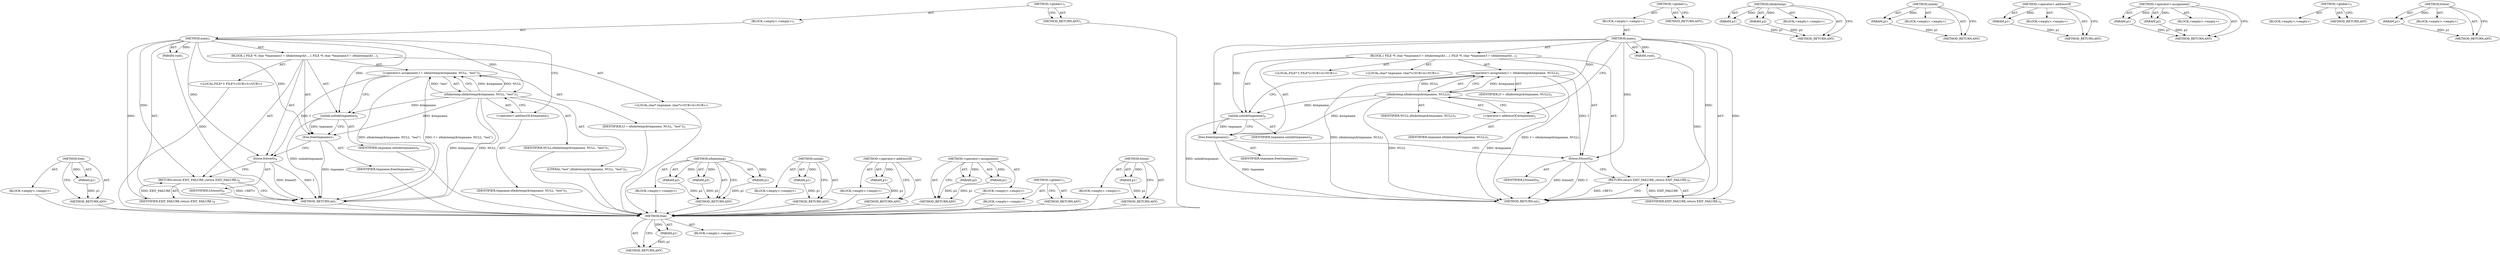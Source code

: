 digraph "fclose" {
vulnerable_66 [label=<(METHOD,free)>];
vulnerable_67 [label=<(PARAM,p1)>];
vulnerable_68 [label=<(BLOCK,&lt;empty&gt;,&lt;empty&gt;)>];
vulnerable_69 [label=<(METHOD_RETURN,ANY)>];
vulnerable_6 [label=<(METHOD,&lt;global&gt;)<SUB>1</SUB>>];
vulnerable_7 [label=<(BLOCK,&lt;empty&gt;,&lt;empty&gt;)<SUB>1</SUB>>];
vulnerable_8 [label=<(METHOD,main)<SUB>1</SUB>>];
vulnerable_9 [label=<(PARAM,void)<SUB>1</SUB>>];
vulnerable_10 [label=<(BLOCK,{
 	FILE *f;
 	char *tmpname;
	f = xfmkstemp(&amp;t...,{
 	FILE *f;
 	char *tmpname;
	f = xfmkstemp(&amp;t...)<SUB>2</SUB>>];
vulnerable_11 [label="<(LOCAL,FILE* f: FILE*)<SUB>3</SUB>>"];
vulnerable_12 [label="<(LOCAL,char* tmpname: char*)<SUB>4</SUB>>"];
vulnerable_13 [label=<(&lt;operator&gt;.assignment,f = xfmkstemp(&amp;tmpname, NULL))<SUB>5</SUB>>];
vulnerable_14 [label=<(IDENTIFIER,f,f = xfmkstemp(&amp;tmpname, NULL))<SUB>5</SUB>>];
vulnerable_15 [label=<(xfmkstemp,xfmkstemp(&amp;tmpname, NULL))<SUB>5</SUB>>];
vulnerable_16 [label=<(&lt;operator&gt;.addressOf,&amp;tmpname)<SUB>5</SUB>>];
vulnerable_17 [label=<(IDENTIFIER,tmpname,xfmkstemp(&amp;tmpname, NULL))<SUB>5</SUB>>];
vulnerable_18 [label=<(IDENTIFIER,NULL,xfmkstemp(&amp;tmpname, NULL))<SUB>5</SUB>>];
vulnerable_19 [label=<(unlink,unlink(tmpname))<SUB>6</SUB>>];
vulnerable_20 [label=<(IDENTIFIER,tmpname,unlink(tmpname))<SUB>6</SUB>>];
vulnerable_21 [label=<(free,free(tmpname))<SUB>7</SUB>>];
vulnerable_22 [label=<(IDENTIFIER,tmpname,free(tmpname))<SUB>7</SUB>>];
vulnerable_23 [label=<(fclose,fclose(f))<SUB>8</SUB>>];
vulnerable_24 [label=<(IDENTIFIER,f,fclose(f))<SUB>8</SUB>>];
vulnerable_25 [label=<(RETURN,return EXIT_FAILURE;,return EXIT_FAILURE;)<SUB>9</SUB>>];
vulnerable_26 [label=<(IDENTIFIER,EXIT_FAILURE,return EXIT_FAILURE;)<SUB>9</SUB>>];
vulnerable_27 [label=<(METHOD_RETURN,int)<SUB>1</SUB>>];
vulnerable_29 [label=<(METHOD_RETURN,ANY)<SUB>1</SUB>>];
vulnerable_53 [label=<(METHOD,xfmkstemp)>];
vulnerable_54 [label=<(PARAM,p1)>];
vulnerable_55 [label=<(PARAM,p2)>];
vulnerable_56 [label=<(BLOCK,&lt;empty&gt;,&lt;empty&gt;)>];
vulnerable_57 [label=<(METHOD_RETURN,ANY)>];
vulnerable_62 [label=<(METHOD,unlink)>];
vulnerable_63 [label=<(PARAM,p1)>];
vulnerable_64 [label=<(BLOCK,&lt;empty&gt;,&lt;empty&gt;)>];
vulnerable_65 [label=<(METHOD_RETURN,ANY)>];
vulnerable_58 [label=<(METHOD,&lt;operator&gt;.addressOf)>];
vulnerable_59 [label=<(PARAM,p1)>];
vulnerable_60 [label=<(BLOCK,&lt;empty&gt;,&lt;empty&gt;)>];
vulnerable_61 [label=<(METHOD_RETURN,ANY)>];
vulnerable_48 [label=<(METHOD,&lt;operator&gt;.assignment)>];
vulnerable_49 [label=<(PARAM,p1)>];
vulnerable_50 [label=<(PARAM,p2)>];
vulnerable_51 [label=<(BLOCK,&lt;empty&gt;,&lt;empty&gt;)>];
vulnerable_52 [label=<(METHOD_RETURN,ANY)>];
vulnerable_42 [label=<(METHOD,&lt;global&gt;)<SUB>1</SUB>>];
vulnerable_43 [label=<(BLOCK,&lt;empty&gt;,&lt;empty&gt;)>];
vulnerable_44 [label=<(METHOD_RETURN,ANY)>];
vulnerable_70 [label=<(METHOD,fclose)>];
vulnerable_71 [label=<(PARAM,p1)>];
vulnerable_72 [label=<(BLOCK,&lt;empty&gt;,&lt;empty&gt;)>];
vulnerable_73 [label=<(METHOD_RETURN,ANY)>];
fixed_70 [label=<(METHOD,free)>];
fixed_71 [label=<(PARAM,p1)>];
fixed_72 [label=<(BLOCK,&lt;empty&gt;,&lt;empty&gt;)>];
fixed_73 [label=<(METHOD_RETURN,ANY)>];
fixed_6 [label=<(METHOD,&lt;global&gt;)<SUB>1</SUB>>];
fixed_7 [label=<(BLOCK,&lt;empty&gt;,&lt;empty&gt;)<SUB>1</SUB>>];
fixed_8 [label=<(METHOD,main)<SUB>1</SUB>>];
fixed_9 [label=<(PARAM,void)<SUB>1</SUB>>];
fixed_10 [label=<(BLOCK,{
 	FILE *f;
 	char *tmpname;
	f = xfmkstemp(&amp;t...,{
 	FILE *f;
 	char *tmpname;
	f = xfmkstemp(&amp;t...)<SUB>2</SUB>>];
fixed_11 [label="<(LOCAL,FILE* f: FILE*)<SUB>3</SUB>>"];
fixed_12 [label="<(LOCAL,char* tmpname: char*)<SUB>4</SUB>>"];
fixed_13 [label=<(&lt;operator&gt;.assignment,f = xfmkstemp(&amp;tmpname, NULL, &quot;test&quot;))<SUB>5</SUB>>];
fixed_14 [label=<(IDENTIFIER,f,f = xfmkstemp(&amp;tmpname, NULL, &quot;test&quot;))<SUB>5</SUB>>];
fixed_15 [label=<(xfmkstemp,xfmkstemp(&amp;tmpname, NULL, &quot;test&quot;))<SUB>5</SUB>>];
fixed_16 [label=<(&lt;operator&gt;.addressOf,&amp;tmpname)<SUB>5</SUB>>];
fixed_17 [label=<(IDENTIFIER,tmpname,xfmkstemp(&amp;tmpname, NULL, &quot;test&quot;))<SUB>5</SUB>>];
fixed_18 [label=<(IDENTIFIER,NULL,xfmkstemp(&amp;tmpname, NULL, &quot;test&quot;))<SUB>5</SUB>>];
fixed_19 [label=<(LITERAL,&quot;test&quot;,xfmkstemp(&amp;tmpname, NULL, &quot;test&quot;))<SUB>5</SUB>>];
fixed_20 [label=<(unlink,unlink(tmpname))<SUB>6</SUB>>];
fixed_21 [label=<(IDENTIFIER,tmpname,unlink(tmpname))<SUB>6</SUB>>];
fixed_22 [label=<(free,free(tmpname))<SUB>7</SUB>>];
fixed_23 [label=<(IDENTIFIER,tmpname,free(tmpname))<SUB>7</SUB>>];
fixed_24 [label=<(fclose,fclose(f))<SUB>8</SUB>>];
fixed_25 [label=<(IDENTIFIER,f,fclose(f))<SUB>8</SUB>>];
fixed_26 [label=<(RETURN,return EXIT_FAILURE;,return EXIT_FAILURE;)<SUB>9</SUB>>];
fixed_27 [label=<(IDENTIFIER,EXIT_FAILURE,return EXIT_FAILURE;)<SUB>9</SUB>>];
fixed_28 [label=<(METHOD_RETURN,int)<SUB>1</SUB>>];
fixed_30 [label=<(METHOD_RETURN,ANY)<SUB>1</SUB>>];
fixed_56 [label=<(METHOD,xfmkstemp)>];
fixed_57 [label=<(PARAM,p1)>];
fixed_58 [label=<(PARAM,p2)>];
fixed_59 [label=<(PARAM,p3)>];
fixed_60 [label=<(BLOCK,&lt;empty&gt;,&lt;empty&gt;)>];
fixed_61 [label=<(METHOD_RETURN,ANY)>];
fixed_66 [label=<(METHOD,unlink)>];
fixed_67 [label=<(PARAM,p1)>];
fixed_68 [label=<(BLOCK,&lt;empty&gt;,&lt;empty&gt;)>];
fixed_69 [label=<(METHOD_RETURN,ANY)>];
fixed_62 [label=<(METHOD,&lt;operator&gt;.addressOf)>];
fixed_63 [label=<(PARAM,p1)>];
fixed_64 [label=<(BLOCK,&lt;empty&gt;,&lt;empty&gt;)>];
fixed_65 [label=<(METHOD_RETURN,ANY)>];
fixed_51 [label=<(METHOD,&lt;operator&gt;.assignment)>];
fixed_52 [label=<(PARAM,p1)>];
fixed_53 [label=<(PARAM,p2)>];
fixed_54 [label=<(BLOCK,&lt;empty&gt;,&lt;empty&gt;)>];
fixed_55 [label=<(METHOD_RETURN,ANY)>];
fixed_45 [label=<(METHOD,&lt;global&gt;)<SUB>1</SUB>>];
fixed_46 [label=<(BLOCK,&lt;empty&gt;,&lt;empty&gt;)>];
fixed_47 [label=<(METHOD_RETURN,ANY)>];
fixed_74 [label=<(METHOD,fclose)>];
fixed_75 [label=<(PARAM,p1)>];
fixed_76 [label=<(BLOCK,&lt;empty&gt;,&lt;empty&gt;)>];
fixed_77 [label=<(METHOD_RETURN,ANY)>];
vulnerable_66 -> vulnerable_67  [key=0, label="AST: "];
vulnerable_66 -> vulnerable_67  [key=1, label="DDG: "];
vulnerable_66 -> vulnerable_68  [key=0, label="AST: "];
vulnerable_66 -> vulnerable_69  [key=0, label="AST: "];
vulnerable_66 -> vulnerable_69  [key=1, label="CFG: "];
vulnerable_67 -> vulnerable_69  [key=0, label="DDG: p1"];
vulnerable_6 -> vulnerable_7  [key=0, label="AST: "];
vulnerable_6 -> vulnerable_29  [key=0, label="AST: "];
vulnerable_6 -> vulnerable_29  [key=1, label="CFG: "];
vulnerable_7 -> vulnerable_8  [key=0, label="AST: "];
vulnerable_8 -> vulnerable_9  [key=0, label="AST: "];
vulnerable_8 -> vulnerable_9  [key=1, label="DDG: "];
vulnerable_8 -> vulnerable_10  [key=0, label="AST: "];
vulnerable_8 -> vulnerable_27  [key=0, label="AST: "];
vulnerable_8 -> vulnerable_16  [key=0, label="CFG: "];
vulnerable_8 -> vulnerable_25  [key=0, label="DDG: "];
vulnerable_8 -> vulnerable_19  [key=0, label="DDG: "];
vulnerable_8 -> vulnerable_21  [key=0, label="DDG: "];
vulnerable_8 -> vulnerable_23  [key=0, label="DDG: "];
vulnerable_8 -> vulnerable_26  [key=0, label="DDG: "];
vulnerable_8 -> vulnerable_15  [key=0, label="DDG: "];
vulnerable_9 -> vulnerable_27  [key=0, label="DDG: "];
vulnerable_10 -> vulnerable_11  [key=0, label="AST: "];
vulnerable_10 -> vulnerable_12  [key=0, label="AST: "];
vulnerable_10 -> vulnerable_13  [key=0, label="AST: "];
vulnerable_10 -> vulnerable_19  [key=0, label="AST: "];
vulnerable_10 -> vulnerable_21  [key=0, label="AST: "];
vulnerable_10 -> vulnerable_23  [key=0, label="AST: "];
vulnerable_10 -> vulnerable_25  [key=0, label="AST: "];
vulnerable_13 -> vulnerable_14  [key=0, label="AST: "];
vulnerable_13 -> vulnerable_15  [key=0, label="AST: "];
vulnerable_13 -> vulnerable_19  [key=0, label="CFG: "];
vulnerable_13 -> vulnerable_27  [key=0, label="DDG: xfmkstemp(&amp;tmpname, NULL)"];
vulnerable_13 -> vulnerable_27  [key=1, label="DDG: f = xfmkstemp(&amp;tmpname, NULL)"];
vulnerable_13 -> vulnerable_23  [key=0, label="DDG: f"];
vulnerable_15 -> vulnerable_16  [key=0, label="AST: "];
vulnerable_15 -> vulnerable_18  [key=0, label="AST: "];
vulnerable_15 -> vulnerable_13  [key=0, label="CFG: "];
vulnerable_15 -> vulnerable_13  [key=1, label="DDG: &amp;tmpname"];
vulnerable_15 -> vulnerable_13  [key=2, label="DDG: NULL"];
vulnerable_15 -> vulnerable_27  [key=0, label="DDG: &amp;tmpname"];
vulnerable_15 -> vulnerable_27  [key=1, label="DDG: NULL"];
vulnerable_15 -> vulnerable_19  [key=0, label="DDG: &amp;tmpname"];
vulnerable_15 -> vulnerable_21  [key=0, label="DDG: &amp;tmpname"];
vulnerable_16 -> vulnerable_17  [key=0, label="AST: "];
vulnerable_16 -> vulnerable_15  [key=0, label="CFG: "];
vulnerable_19 -> vulnerable_20  [key=0, label="AST: "];
vulnerable_19 -> vulnerable_21  [key=0, label="CFG: "];
vulnerable_19 -> vulnerable_21  [key=1, label="DDG: tmpname"];
vulnerable_19 -> vulnerable_27  [key=0, label="DDG: unlink(tmpname)"];
vulnerable_21 -> vulnerable_22  [key=0, label="AST: "];
vulnerable_21 -> vulnerable_23  [key=0, label="CFG: "];
vulnerable_21 -> vulnerable_27  [key=0, label="DDG: tmpname"];
vulnerable_23 -> vulnerable_24  [key=0, label="AST: "];
vulnerable_23 -> vulnerable_25  [key=0, label="CFG: "];
vulnerable_23 -> vulnerable_27  [key=0, label="DDG: f"];
vulnerable_23 -> vulnerable_27  [key=1, label="DDG: fclose(f)"];
vulnerable_25 -> vulnerable_26  [key=0, label="AST: "];
vulnerable_25 -> vulnerable_27  [key=0, label="CFG: "];
vulnerable_25 -> vulnerable_27  [key=1, label="DDG: &lt;RET&gt;"];
vulnerable_26 -> vulnerable_25  [key=0, label="DDG: EXIT_FAILURE"];
vulnerable_53 -> vulnerable_54  [key=0, label="AST: "];
vulnerable_53 -> vulnerable_54  [key=1, label="DDG: "];
vulnerable_53 -> vulnerable_56  [key=0, label="AST: "];
vulnerable_53 -> vulnerable_55  [key=0, label="AST: "];
vulnerable_53 -> vulnerable_55  [key=1, label="DDG: "];
vulnerable_53 -> vulnerable_57  [key=0, label="AST: "];
vulnerable_53 -> vulnerable_57  [key=1, label="CFG: "];
vulnerable_54 -> vulnerable_57  [key=0, label="DDG: p1"];
vulnerable_55 -> vulnerable_57  [key=0, label="DDG: p2"];
vulnerable_62 -> vulnerable_63  [key=0, label="AST: "];
vulnerable_62 -> vulnerable_63  [key=1, label="DDG: "];
vulnerable_62 -> vulnerable_64  [key=0, label="AST: "];
vulnerable_62 -> vulnerable_65  [key=0, label="AST: "];
vulnerable_62 -> vulnerable_65  [key=1, label="CFG: "];
vulnerable_63 -> vulnerable_65  [key=0, label="DDG: p1"];
vulnerable_58 -> vulnerable_59  [key=0, label="AST: "];
vulnerable_58 -> vulnerable_59  [key=1, label="DDG: "];
vulnerable_58 -> vulnerable_60  [key=0, label="AST: "];
vulnerable_58 -> vulnerable_61  [key=0, label="AST: "];
vulnerable_58 -> vulnerable_61  [key=1, label="CFG: "];
vulnerable_59 -> vulnerable_61  [key=0, label="DDG: p1"];
vulnerable_48 -> vulnerable_49  [key=0, label="AST: "];
vulnerable_48 -> vulnerable_49  [key=1, label="DDG: "];
vulnerable_48 -> vulnerable_51  [key=0, label="AST: "];
vulnerable_48 -> vulnerable_50  [key=0, label="AST: "];
vulnerable_48 -> vulnerable_50  [key=1, label="DDG: "];
vulnerable_48 -> vulnerable_52  [key=0, label="AST: "];
vulnerable_48 -> vulnerable_52  [key=1, label="CFG: "];
vulnerable_49 -> vulnerable_52  [key=0, label="DDG: p1"];
vulnerable_50 -> vulnerable_52  [key=0, label="DDG: p2"];
vulnerable_42 -> vulnerable_43  [key=0, label="AST: "];
vulnerable_42 -> vulnerable_44  [key=0, label="AST: "];
vulnerable_42 -> vulnerable_44  [key=1, label="CFG: "];
vulnerable_70 -> vulnerable_71  [key=0, label="AST: "];
vulnerable_70 -> vulnerable_71  [key=1, label="DDG: "];
vulnerable_70 -> vulnerable_72  [key=0, label="AST: "];
vulnerable_70 -> vulnerable_73  [key=0, label="AST: "];
vulnerable_70 -> vulnerable_73  [key=1, label="CFG: "];
vulnerable_71 -> vulnerable_73  [key=0, label="DDG: p1"];
fixed_70 -> fixed_71  [key=0, label="AST: "];
fixed_70 -> fixed_71  [key=1, label="DDG: "];
fixed_70 -> fixed_72  [key=0, label="AST: "];
fixed_70 -> fixed_73  [key=0, label="AST: "];
fixed_70 -> fixed_73  [key=1, label="CFG: "];
fixed_71 -> fixed_73  [key=0, label="DDG: p1"];
fixed_72 -> vulnerable_66  [key=0];
fixed_73 -> vulnerable_66  [key=0];
fixed_6 -> fixed_7  [key=0, label="AST: "];
fixed_6 -> fixed_30  [key=0, label="AST: "];
fixed_6 -> fixed_30  [key=1, label="CFG: "];
fixed_7 -> fixed_8  [key=0, label="AST: "];
fixed_8 -> fixed_9  [key=0, label="AST: "];
fixed_8 -> fixed_9  [key=1, label="DDG: "];
fixed_8 -> fixed_10  [key=0, label="AST: "];
fixed_8 -> fixed_28  [key=0, label="AST: "];
fixed_8 -> fixed_16  [key=0, label="CFG: "];
fixed_8 -> fixed_26  [key=0, label="DDG: "];
fixed_8 -> fixed_20  [key=0, label="DDG: "];
fixed_8 -> fixed_22  [key=0, label="DDG: "];
fixed_8 -> fixed_24  [key=0, label="DDG: "];
fixed_8 -> fixed_27  [key=0, label="DDG: "];
fixed_8 -> fixed_15  [key=0, label="DDG: "];
fixed_9 -> fixed_28  [key=0, label="DDG: "];
fixed_10 -> fixed_11  [key=0, label="AST: "];
fixed_10 -> fixed_12  [key=0, label="AST: "];
fixed_10 -> fixed_13  [key=0, label="AST: "];
fixed_10 -> fixed_20  [key=0, label="AST: "];
fixed_10 -> fixed_22  [key=0, label="AST: "];
fixed_10 -> fixed_24  [key=0, label="AST: "];
fixed_10 -> fixed_26  [key=0, label="AST: "];
fixed_11 -> vulnerable_66  [key=0];
fixed_12 -> vulnerable_66  [key=0];
fixed_13 -> fixed_14  [key=0, label="AST: "];
fixed_13 -> fixed_15  [key=0, label="AST: "];
fixed_13 -> fixed_20  [key=0, label="CFG: "];
fixed_13 -> fixed_28  [key=0, label="DDG: xfmkstemp(&amp;tmpname, NULL, &quot;test&quot;)"];
fixed_13 -> fixed_28  [key=1, label="DDG: f = xfmkstemp(&amp;tmpname, NULL, &quot;test&quot;)"];
fixed_13 -> fixed_24  [key=0, label="DDG: f"];
fixed_14 -> vulnerable_66  [key=0];
fixed_15 -> fixed_16  [key=0, label="AST: "];
fixed_15 -> fixed_18  [key=0, label="AST: "];
fixed_15 -> fixed_19  [key=0, label="AST: "];
fixed_15 -> fixed_13  [key=0, label="CFG: "];
fixed_15 -> fixed_13  [key=1, label="DDG: &amp;tmpname"];
fixed_15 -> fixed_13  [key=2, label="DDG: NULL"];
fixed_15 -> fixed_13  [key=3, label="DDG: &quot;test&quot;"];
fixed_15 -> fixed_28  [key=0, label="DDG: &amp;tmpname"];
fixed_15 -> fixed_28  [key=1, label="DDG: NULL"];
fixed_15 -> fixed_20  [key=0, label="DDG: &amp;tmpname"];
fixed_15 -> fixed_22  [key=0, label="DDG: &amp;tmpname"];
fixed_16 -> fixed_17  [key=0, label="AST: "];
fixed_16 -> fixed_15  [key=0, label="CFG: "];
fixed_17 -> vulnerable_66  [key=0];
fixed_18 -> vulnerable_66  [key=0];
fixed_19 -> vulnerable_66  [key=0];
fixed_20 -> fixed_21  [key=0, label="AST: "];
fixed_20 -> fixed_22  [key=0, label="CFG: "];
fixed_20 -> fixed_22  [key=1, label="DDG: tmpname"];
fixed_20 -> fixed_28  [key=0, label="DDG: unlink(tmpname)"];
fixed_21 -> vulnerable_66  [key=0];
fixed_22 -> fixed_23  [key=0, label="AST: "];
fixed_22 -> fixed_24  [key=0, label="CFG: "];
fixed_22 -> fixed_28  [key=0, label="DDG: tmpname"];
fixed_23 -> vulnerable_66  [key=0];
fixed_24 -> fixed_25  [key=0, label="AST: "];
fixed_24 -> fixed_26  [key=0, label="CFG: "];
fixed_24 -> fixed_28  [key=0, label="DDG: f"];
fixed_24 -> fixed_28  [key=1, label="DDG: fclose(f)"];
fixed_25 -> vulnerable_66  [key=0];
fixed_26 -> fixed_27  [key=0, label="AST: "];
fixed_26 -> fixed_28  [key=0, label="CFG: "];
fixed_26 -> fixed_28  [key=1, label="DDG: &lt;RET&gt;"];
fixed_27 -> fixed_26  [key=0, label="DDG: EXIT_FAILURE"];
fixed_28 -> vulnerable_66  [key=0];
fixed_30 -> vulnerable_66  [key=0];
fixed_56 -> fixed_57  [key=0, label="AST: "];
fixed_56 -> fixed_57  [key=1, label="DDG: "];
fixed_56 -> fixed_60  [key=0, label="AST: "];
fixed_56 -> fixed_58  [key=0, label="AST: "];
fixed_56 -> fixed_58  [key=1, label="DDG: "];
fixed_56 -> fixed_61  [key=0, label="AST: "];
fixed_56 -> fixed_61  [key=1, label="CFG: "];
fixed_56 -> fixed_59  [key=0, label="AST: "];
fixed_56 -> fixed_59  [key=1, label="DDG: "];
fixed_57 -> fixed_61  [key=0, label="DDG: p1"];
fixed_58 -> fixed_61  [key=0, label="DDG: p2"];
fixed_59 -> fixed_61  [key=0, label="DDG: p3"];
fixed_60 -> vulnerable_66  [key=0];
fixed_61 -> vulnerable_66  [key=0];
fixed_66 -> fixed_67  [key=0, label="AST: "];
fixed_66 -> fixed_67  [key=1, label="DDG: "];
fixed_66 -> fixed_68  [key=0, label="AST: "];
fixed_66 -> fixed_69  [key=0, label="AST: "];
fixed_66 -> fixed_69  [key=1, label="CFG: "];
fixed_67 -> fixed_69  [key=0, label="DDG: p1"];
fixed_68 -> vulnerable_66  [key=0];
fixed_69 -> vulnerable_66  [key=0];
fixed_62 -> fixed_63  [key=0, label="AST: "];
fixed_62 -> fixed_63  [key=1, label="DDG: "];
fixed_62 -> fixed_64  [key=0, label="AST: "];
fixed_62 -> fixed_65  [key=0, label="AST: "];
fixed_62 -> fixed_65  [key=1, label="CFG: "];
fixed_63 -> fixed_65  [key=0, label="DDG: p1"];
fixed_64 -> vulnerable_66  [key=0];
fixed_65 -> vulnerable_66  [key=0];
fixed_51 -> fixed_52  [key=0, label="AST: "];
fixed_51 -> fixed_52  [key=1, label="DDG: "];
fixed_51 -> fixed_54  [key=0, label="AST: "];
fixed_51 -> fixed_53  [key=0, label="AST: "];
fixed_51 -> fixed_53  [key=1, label="DDG: "];
fixed_51 -> fixed_55  [key=0, label="AST: "];
fixed_51 -> fixed_55  [key=1, label="CFG: "];
fixed_52 -> fixed_55  [key=0, label="DDG: p1"];
fixed_53 -> fixed_55  [key=0, label="DDG: p2"];
fixed_54 -> vulnerable_66  [key=0];
fixed_55 -> vulnerable_66  [key=0];
fixed_45 -> fixed_46  [key=0, label="AST: "];
fixed_45 -> fixed_47  [key=0, label="AST: "];
fixed_45 -> fixed_47  [key=1, label="CFG: "];
fixed_46 -> vulnerable_66  [key=0];
fixed_47 -> vulnerable_66  [key=0];
fixed_74 -> fixed_75  [key=0, label="AST: "];
fixed_74 -> fixed_75  [key=1, label="DDG: "];
fixed_74 -> fixed_76  [key=0, label="AST: "];
fixed_74 -> fixed_77  [key=0, label="AST: "];
fixed_74 -> fixed_77  [key=1, label="CFG: "];
fixed_75 -> fixed_77  [key=0, label="DDG: p1"];
fixed_76 -> vulnerable_66  [key=0];
fixed_77 -> vulnerable_66  [key=0];
}
